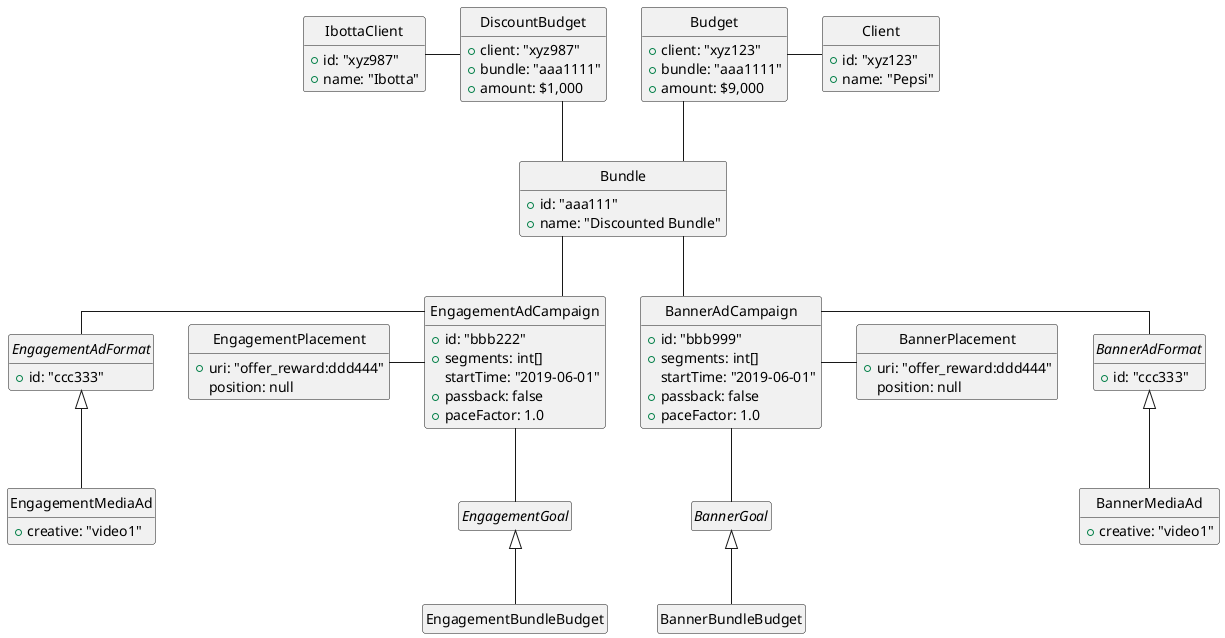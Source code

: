 @startuml
skinparam style strictuml
skinparam linetype ortho
hide empty members

/' Classes '/
class Client {
  + id: "xyz123"
  + name: "Pepsi"
}

class Budget {
   + client: "xyz123"
   + bundle: "aaa1111"
   + amount: $9,000
}

class IbottaClient {
  + id: "xyz987"
  + name: "Ibotta"
}

class DiscountBudget {
   + client: "xyz987"
   + bundle: "aaa1111"
   + amount: $1,000
}

class Bundle {
  + id: "aaa111"
  + name: "Discounted Bundle"
}

class EngagementAdCampaign {
  + id: "bbb222"
  + segments: int[]
    startTime: "2019-06-01"
  + passback: false
  + paceFactor: 1.0
}

abstract class EngagementAdFormat {
  + id: "ccc333"
}

class EngagementPlacement {
  + uri: "offer_reward:ddd444"
  position: null
}

abstract class EngagementGoal
class EngagementBundleBudget {
}
EngagementGoal <|-- EngagementBundleBudget


class EngagementMediaAd {
  + creative: "video1"
}
EngagementAdFormat <|-- EngagementMediaAd



class BannerAdCampaign {
  + id: "bbb999"
  + segments: int[]
    startTime: "2019-06-01"
  + passback: false
  + paceFactor: 1.0
}

abstract class BannerAdFormat {
  + id: "ccc333"
}

class BannerPlacement {
  + uri: "offer_reward:ddd444"
  position: null
}

abstract class BannerGoal
class BannerBundleBudget {
}
BannerGoal <|-- BannerBundleBudget


class BannerMediaAd {
  + creative: "video1"
}
BannerAdFormat <|-- BannerMediaAd

/' Relations '/
Bundle -up- Budget
Budget -right- Client

Bundle -up- DiscountBudget
DiscountBudget -left- IbottaClient

EngagementAdCampaign -up- Bundle
EngagementAdCampaign -left-EngagementPlacement
EngagementAdCampaign -left- EngagementAdFormat
EngagementAdCampaign -down- EngagementGoal

BannerAdCampaign -up- Bundle
BannerAdCampaign -right- BannerAdFormat
BannerAdCampaign -right-BannerPlacement
BannerAdCampaign -down- BannerGoal

@enduml